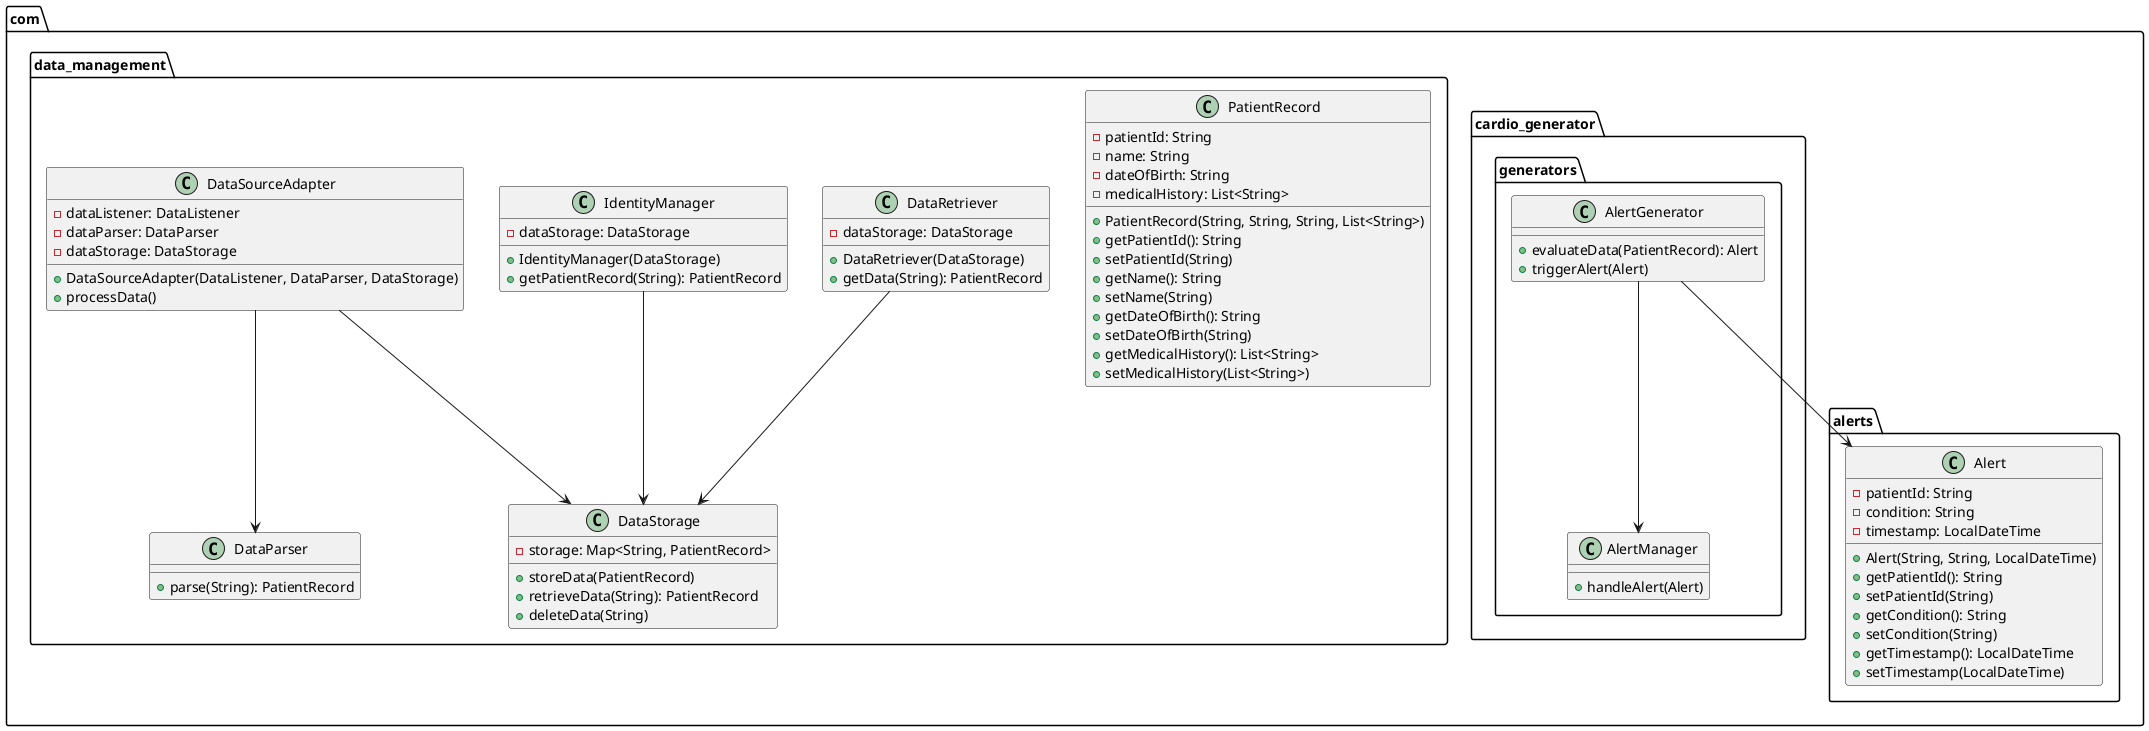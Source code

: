 
@startuml
'https://plantuml.com/class-diagram

package com.alerts {
    class Alert {
        - patientId: String
        - condition: String
        - timestamp: LocalDateTime
        + Alert(String, String, LocalDateTime)
        + getPatientId(): String
        + setPatientId(String)
        + getCondition(): String
        + setCondition(String)
        + getTimestamp(): LocalDateTime
        + setTimestamp(LocalDateTime)
    }
}

package com.cardio_generator.generators {
    class AlertGenerator {
        + evaluateData(PatientRecord): Alert
        + triggerAlert(Alert)
    }

    class AlertManager {
        + handleAlert(Alert)
    }
}

package com.data_management {
    class PatientRecord {
        - patientId: String
        - name: String
        - dateOfBirth: String
        - medicalHistory: List<String>
        + PatientRecord(String, String, String, List<String>)
        + getPatientId(): String
        + setPatientId(String)
        + getName(): String
        + setName(String)
        + getDateOfBirth(): String
        + setDateOfBirth(String)
        + getMedicalHistory(): List<String>
        + setMedicalHistory(List<String>)
    }

    class DataStorage {
        - storage: Map<String, PatientRecord>
        + storeData(PatientRecord)
        + retrieveData(String): PatientRecord
        + deleteData(String)
    }

    class DataRetriever {
        - dataStorage: DataStorage
        + DataRetriever(DataStorage)
        + getData(String): PatientRecord
    }

    class IdentityManager {
        - dataStorage: DataStorage
        + IdentityManager(DataStorage)
        + getPatientRecord(String): PatientRecord
    }



    class DataParser {
        + parse(String): PatientRecord
    }

    class DataSourceAdapter {
        - dataListener: DataListener
        - dataParser: DataParser
        - dataStorage: DataStorage
        + DataSourceAdapter(DataListener, DataParser, DataStorage)
        + processData()
    }

AlertGenerator --> Alert
AlertGenerator --> AlertManager
DataRetriever --> DataStorage
IdentityManager --> DataStorage

DataSourceAdapter --> DataParser
DataSourceAdapter --> DataStorage
@enduml





